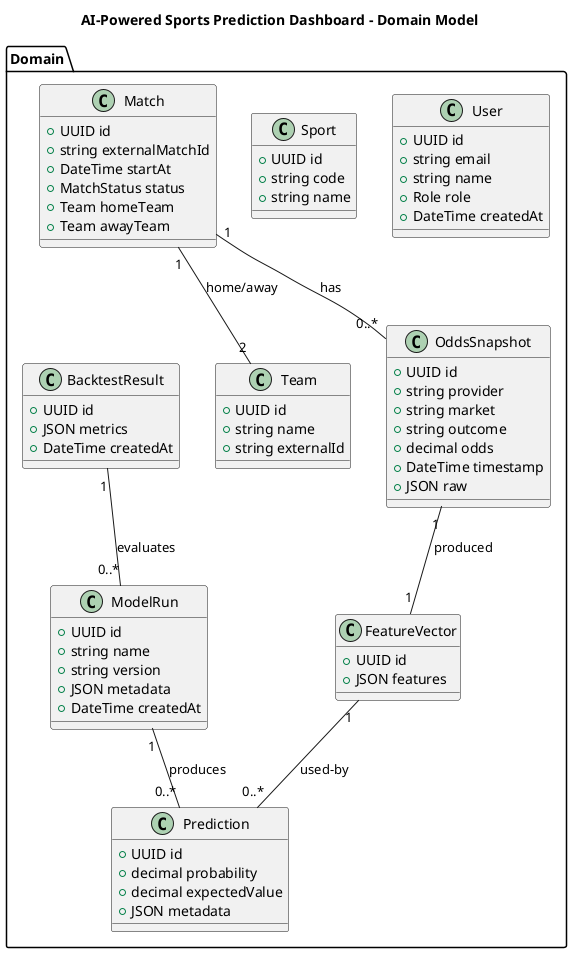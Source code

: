 @startuml
title AI-Powered Sports Prediction Dashboard - Domain Model

package Domain {
  class User {
    +UUID id
    +string email
    +string name
    +Role role
    +DateTime createdAt
  }

  class Sport {
    +UUID id
    +string code
    +string name
  }

  class Team {
    +UUID id
    +string name
    +string externalId
  }

  class Match {
    +UUID id
    +string externalMatchId
    +DateTime startAt
    +MatchStatus status
    +Team homeTeam
    +Team awayTeam
  }

  class OddsSnapshot {
    +UUID id
    +string provider
    +string market
    +string outcome
    +decimal odds
    +DateTime timestamp
    +JSON raw
  }

  class FeatureVector {
    +UUID id
    +JSON features
  }

  class ModelRun {
    +UUID id
    +string name
    +string version
    +JSON metadata
    +DateTime createdAt
  }

  class Prediction {
    +UUID id
    +decimal probability
    +decimal expectedValue
    +JSON metadata
  }

  class BacktestResult {
    +UUID id
    +JSON metrics
    +DateTime createdAt
  }
}

' Relationships
Match "1" -- "2" Team : home/away
Match "1" -- "0..*" OddsSnapshot : has
OddsSnapshot "1" -- "1" FeatureVector : produced
FeatureVector "1" -- "0..*" Prediction : used-by
ModelRun "1" -- "0..*" Prediction : produces
BacktestResult "1" -- "0..*" ModelRun : evaluates

@enduml

